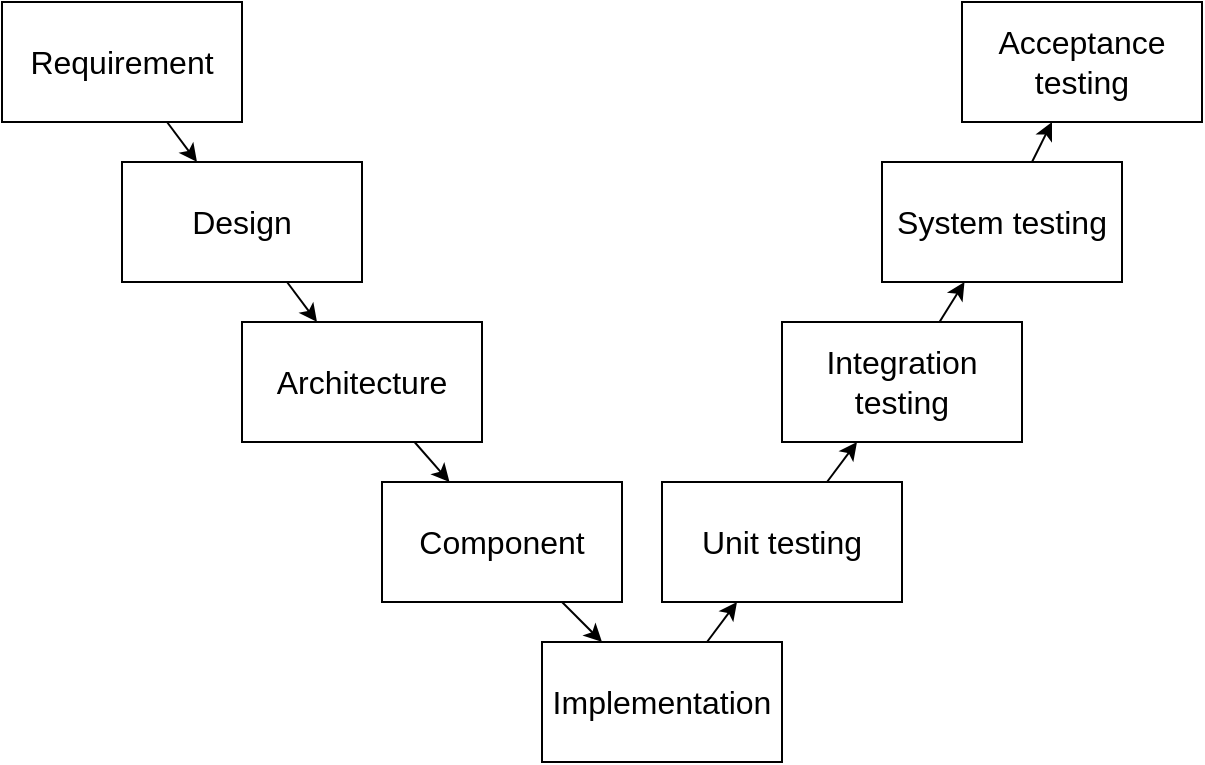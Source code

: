 <mxfile version="20.0.1" type="device"><diagram id="pZED_m-lzxUOxTQ9PYPn" name="Page-1"><mxGraphModel dx="1018" dy="960" grid="1" gridSize="10" guides="1" tooltips="1" connect="1" arrows="1" fold="1" page="1" pageScale="1" pageWidth="850" pageHeight="1100" math="0" shadow="0"><root><mxCell id="0"/><mxCell id="1" parent="0"/><mxCell id="87P72k-JxJNiwaNiNgty-6" style="rounded=0;orthogonalLoop=1;jettySize=auto;html=1;fontSize=16;" edge="1" parent="1" source="87P72k-JxJNiwaNiNgty-1" target="87P72k-JxJNiwaNiNgty-2"><mxGeometry relative="1" as="geometry"/></mxCell><mxCell id="87P72k-JxJNiwaNiNgty-1" value="Requirement" style="rounded=0;whiteSpace=wrap;html=1;fontSize=16;" vertex="1" parent="1"><mxGeometry x="70" y="170" width="120" height="60" as="geometry"/></mxCell><mxCell id="87P72k-JxJNiwaNiNgty-7" style="edgeStyle=none;rounded=0;orthogonalLoop=1;jettySize=auto;html=1;fontSize=16;" edge="1" parent="1" source="87P72k-JxJNiwaNiNgty-2" target="87P72k-JxJNiwaNiNgty-3"><mxGeometry relative="1" as="geometry"/></mxCell><mxCell id="87P72k-JxJNiwaNiNgty-2" value="Design" style="rounded=0;whiteSpace=wrap;html=1;fontSize=16;" vertex="1" parent="1"><mxGeometry x="130" y="250" width="120" height="60" as="geometry"/></mxCell><mxCell id="87P72k-JxJNiwaNiNgty-8" style="edgeStyle=none;rounded=0;orthogonalLoop=1;jettySize=auto;html=1;fontSize=16;" edge="1" parent="1" source="87P72k-JxJNiwaNiNgty-3" target="87P72k-JxJNiwaNiNgty-4"><mxGeometry relative="1" as="geometry"/></mxCell><mxCell id="87P72k-JxJNiwaNiNgty-3" value="Architecture" style="rounded=0;whiteSpace=wrap;html=1;fontSize=16;" vertex="1" parent="1"><mxGeometry x="190" y="330" width="120" height="60" as="geometry"/></mxCell><mxCell id="87P72k-JxJNiwaNiNgty-9" style="edgeStyle=none;rounded=0;orthogonalLoop=1;jettySize=auto;html=1;fontSize=16;" edge="1" parent="1" source="87P72k-JxJNiwaNiNgty-4" target="87P72k-JxJNiwaNiNgty-5"><mxGeometry relative="1" as="geometry"/></mxCell><mxCell id="87P72k-JxJNiwaNiNgty-4" value="Component" style="rounded=0;whiteSpace=wrap;html=1;fontSize=16;" vertex="1" parent="1"><mxGeometry x="260" y="410" width="120" height="60" as="geometry"/></mxCell><mxCell id="87P72k-JxJNiwaNiNgty-11" style="edgeStyle=none;rounded=0;orthogonalLoop=1;jettySize=auto;html=1;fontSize=16;" edge="1" parent="1" source="87P72k-JxJNiwaNiNgty-5" target="87P72k-JxJNiwaNiNgty-10"><mxGeometry relative="1" as="geometry"/></mxCell><mxCell id="87P72k-JxJNiwaNiNgty-5" value="Implementation" style="rounded=0;whiteSpace=wrap;html=1;fontSize=16;" vertex="1" parent="1"><mxGeometry x="340" y="490" width="120" height="60" as="geometry"/></mxCell><mxCell id="87P72k-JxJNiwaNiNgty-13" style="edgeStyle=none;rounded=0;orthogonalLoop=1;jettySize=auto;html=1;fontSize=16;" edge="1" parent="1" source="87P72k-JxJNiwaNiNgty-10" target="87P72k-JxJNiwaNiNgty-12"><mxGeometry relative="1" as="geometry"/></mxCell><mxCell id="87P72k-JxJNiwaNiNgty-10" value="Unit testing" style="rounded=0;whiteSpace=wrap;html=1;fontSize=16;" vertex="1" parent="1"><mxGeometry x="400" y="410" width="120" height="60" as="geometry"/></mxCell><mxCell id="87P72k-JxJNiwaNiNgty-15" style="edgeStyle=none;rounded=0;orthogonalLoop=1;jettySize=auto;html=1;fontSize=16;" edge="1" parent="1" source="87P72k-JxJNiwaNiNgty-12" target="87P72k-JxJNiwaNiNgty-14"><mxGeometry relative="1" as="geometry"/></mxCell><mxCell id="87P72k-JxJNiwaNiNgty-12" value="Integration testing" style="rounded=0;whiteSpace=wrap;html=1;fontSize=16;" vertex="1" parent="1"><mxGeometry x="460" y="330" width="120" height="60" as="geometry"/></mxCell><mxCell id="87P72k-JxJNiwaNiNgty-17" style="edgeStyle=none;rounded=0;orthogonalLoop=1;jettySize=auto;html=1;fontSize=16;" edge="1" parent="1" source="87P72k-JxJNiwaNiNgty-14" target="87P72k-JxJNiwaNiNgty-16"><mxGeometry relative="1" as="geometry"/></mxCell><mxCell id="87P72k-JxJNiwaNiNgty-14" value="System testing" style="rounded=0;whiteSpace=wrap;html=1;fontSize=16;" vertex="1" parent="1"><mxGeometry x="510" y="250" width="120" height="60" as="geometry"/></mxCell><mxCell id="87P72k-JxJNiwaNiNgty-16" value="Acceptance testing" style="rounded=0;whiteSpace=wrap;html=1;fontSize=16;" vertex="1" parent="1"><mxGeometry x="550" y="170" width="120" height="60" as="geometry"/></mxCell></root></mxGraphModel></diagram></mxfile>